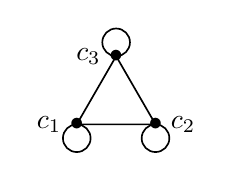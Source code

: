 \begin{tikzpicture}[->,>=latex,node distance=1em,semithick]

\node (a) at (0,0) {$\bullet$};
\node (b) at (1,0) {$\bullet$};
\node (c) at (60:1) {$\bullet$};

\node [left of=a] {$c_1$};
\node [right of=b] {$c_2$};
\node [left of=c] {$c_3$};

\node at (0.5,-0.4) {};

\path [draw,-]
    (a.center) -- (b.center)
    (a.center) -- (c.center)
    (b.center) -- (c.center)
;

\draw (a.center) ++(-90:0.5em) circle (0.5em);
\draw (b.center) ++(-90:0.5em) circle (0.5em);
\draw (c.center) ++(90:0.5em) circle (0.5em);

\end{tikzpicture}
